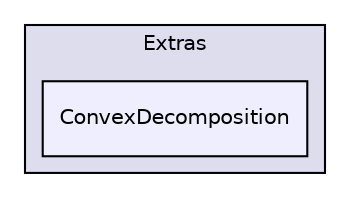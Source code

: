 digraph "bullet/bullet-2.82-r2704/Extras/ConvexDecomposition" {
  compound=true
  node [ fontsize="10", fontname="Helvetica"];
  edge [ labelfontsize="10", labelfontname="Helvetica"];
  subgraph clusterdir_37ce13f4fb998c871c8fd54d656f12bb {
    graph [ bgcolor="#ddddee", pencolor="black", label="Extras" fontname="Helvetica", fontsize="10", URL="dir_37ce13f4fb998c871c8fd54d656f12bb.html"]
  dir_5758635b19b9445b18d7e3c8f8295af4 [shape=box, label="ConvexDecomposition", style="filled", fillcolor="#eeeeff", pencolor="black", URL="dir_5758635b19b9445b18d7e3c8f8295af4.html"];
  }
}
